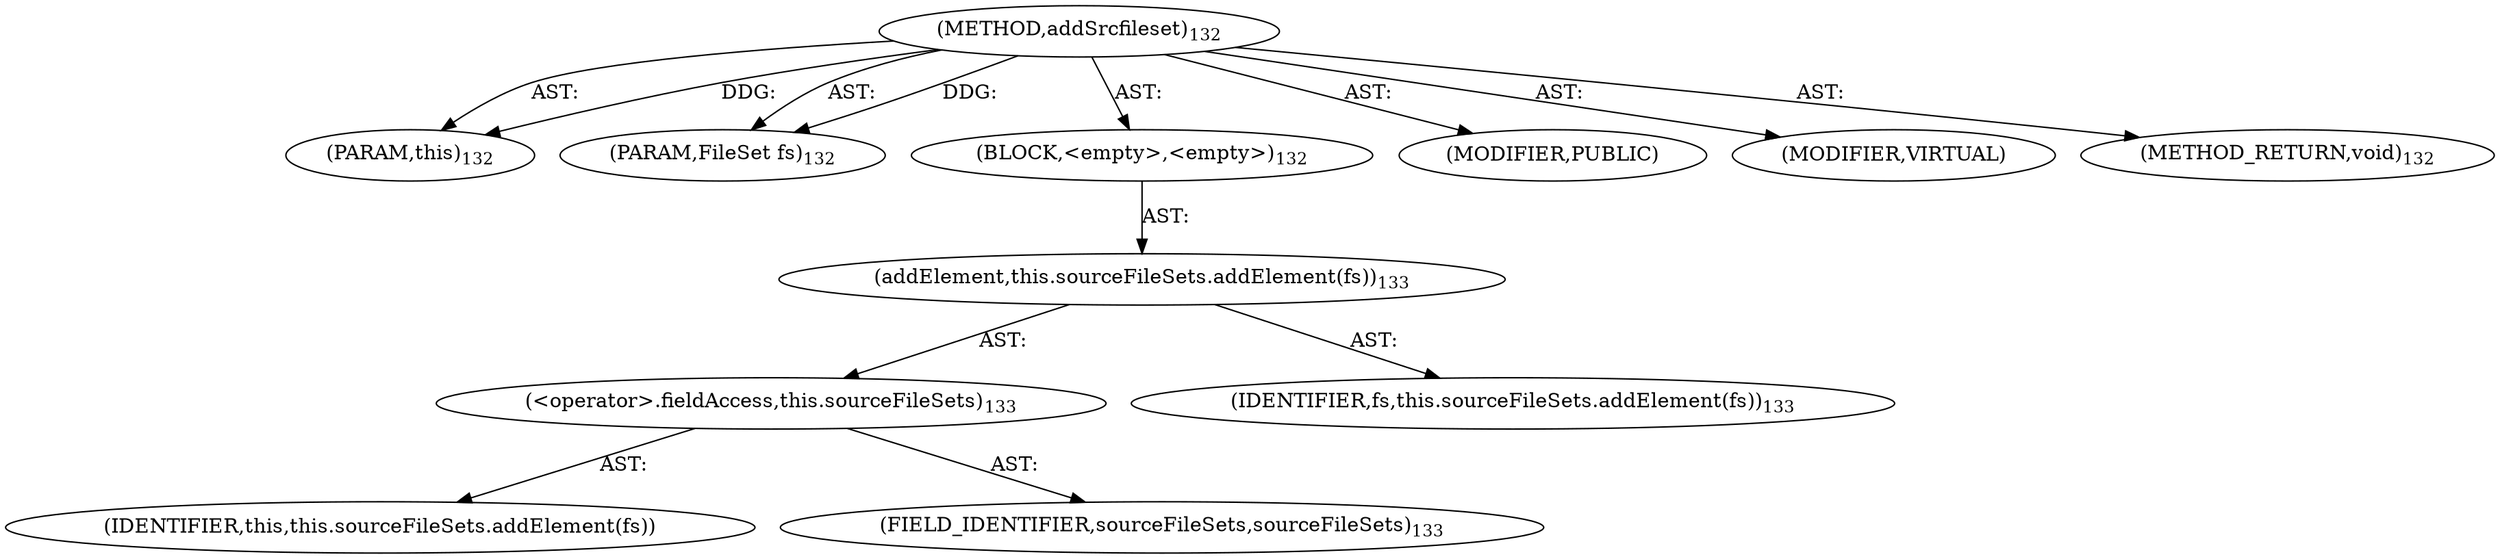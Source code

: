 digraph "addSrcfileset" {  
"111669149697" [label = <(METHOD,addSrcfileset)<SUB>132</SUB>> ]
"115964116994" [label = <(PARAM,this)<SUB>132</SUB>> ]
"115964116995" [label = <(PARAM,FileSet fs)<SUB>132</SUB>> ]
"25769803777" [label = <(BLOCK,&lt;empty&gt;,&lt;empty&gt;)<SUB>132</SUB>> ]
"30064771092" [label = <(addElement,this.sourceFileSets.addElement(fs))<SUB>133</SUB>> ]
"30064771093" [label = <(&lt;operator&gt;.fieldAccess,this.sourceFileSets)<SUB>133</SUB>> ]
"68719476764" [label = <(IDENTIFIER,this,this.sourceFileSets.addElement(fs))> ]
"55834574856" [label = <(FIELD_IDENTIFIER,sourceFileSets,sourceFileSets)<SUB>133</SUB>> ]
"68719476765" [label = <(IDENTIFIER,fs,this.sourceFileSets.addElement(fs))<SUB>133</SUB>> ]
"133143986182" [label = <(MODIFIER,PUBLIC)> ]
"133143986183" [label = <(MODIFIER,VIRTUAL)> ]
"128849018881" [label = <(METHOD_RETURN,void)<SUB>132</SUB>> ]
  "111669149697" -> "115964116994"  [ label = "AST: "] 
  "111669149697" -> "115964116995"  [ label = "AST: "] 
  "111669149697" -> "25769803777"  [ label = "AST: "] 
  "111669149697" -> "133143986182"  [ label = "AST: "] 
  "111669149697" -> "133143986183"  [ label = "AST: "] 
  "111669149697" -> "128849018881"  [ label = "AST: "] 
  "25769803777" -> "30064771092"  [ label = "AST: "] 
  "30064771092" -> "30064771093"  [ label = "AST: "] 
  "30064771092" -> "68719476765"  [ label = "AST: "] 
  "30064771093" -> "68719476764"  [ label = "AST: "] 
  "30064771093" -> "55834574856"  [ label = "AST: "] 
  "111669149697" -> "115964116994"  [ label = "DDG: "] 
  "111669149697" -> "115964116995"  [ label = "DDG: "] 
}

